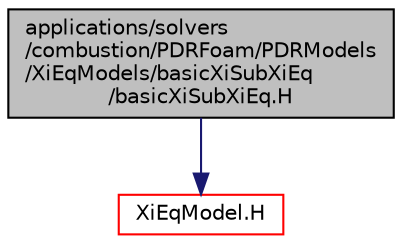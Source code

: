 digraph "applications/solvers/combustion/PDRFoam/PDRModels/XiEqModels/basicXiSubXiEq/basicXiSubXiEq.H"
{
  bgcolor="transparent";
  edge [fontname="Helvetica",fontsize="10",labelfontname="Helvetica",labelfontsize="10"];
  node [fontname="Helvetica",fontsize="10",shape=record];
  Node1 [label="applications/solvers\l/combustion/PDRFoam/PDRModels\l/XiEqModels/basicXiSubXiEq\l/basicXiSubXiEq.H",height=0.2,width=0.4,color="black", fillcolor="grey75", style="filled", fontcolor="black"];
  Node1 -> Node2 [color="midnightblue",fontsize="10",style="solid",fontname="Helvetica"];
  Node2 [label="XiEqModel.H",height=0.2,width=0.4,color="red",URL="$a03229.html"];
}
